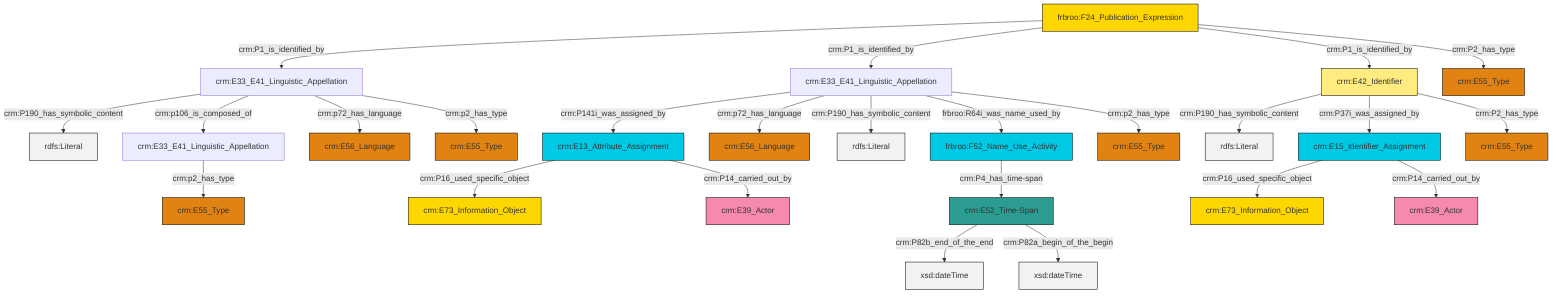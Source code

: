graph TD
classDef Literal fill:#f2f2f2,stroke:#000000;
classDef CRM_Entity fill:#FFFFFF,stroke:#000000;
classDef Temporal_Entity fill:#00C9E6, stroke:#000000;
classDef Type fill:#E18312, stroke:#000000;
classDef Time-Span fill:#2C9C91, stroke:#000000;
classDef Appellation fill:#FFEB7F, stroke:#000000;
classDef Place fill:#008836, stroke:#000000;
classDef Persistent_Item fill:#B266B2, stroke:#000000;
classDef Conceptual_Object fill:#FFD700, stroke:#000000;
classDef Physical_Thing fill:#D2B48C, stroke:#000000;
classDef Actor fill:#f58aad, stroke:#000000;
classDef PC_Classes fill:#4ce600, stroke:#000000;
classDef Multi fill:#cccccc,stroke:#000000;

4["crm:E15_Identifier_Assignment"]:::Temporal_Entity -->|crm:P16_used_specific_object| 5["crm:E73_Information_Object"]:::Conceptual_Object
6["crm:E33_E41_Linguistic_Appellation"]:::Default -->|crm:P141i_was_assigned_by| 7["crm:E13_Attribute_Assignment"]:::Temporal_Entity
8["crm:E33_E41_Linguistic_Appellation"]:::Default -->|crm:P190_has_symbolic_content| 9[rdfs:Literal]:::Literal
8["crm:E33_E41_Linguistic_Appellation"]:::Default -->|crm:p106_is_composed_of| 13["crm:E33_E41_Linguistic_Appellation"]:::Default
15["frbroo:F24_Publication_Expression"]:::Conceptual_Object -->|crm:P1_is_identified_by| 8["crm:E33_E41_Linguistic_Appellation"]:::Default
16["crm:E42_Identifier"]:::Appellation -->|crm:P190_has_symbolic_content| 17[rdfs:Literal]:::Literal
20["crm:E52_Time-Span"]:::Time-Span -->|crm:P82b_end_of_the_end| 21[xsd:dateTime]:::Literal
0["frbroo:F52_Name_Use_Activity"]:::Temporal_Entity -->|crm:P4_has_time-span| 20["crm:E52_Time-Span"]:::Time-Span
15["frbroo:F24_Publication_Expression"]:::Conceptual_Object -->|crm:P1_is_identified_by| 6["crm:E33_E41_Linguistic_Appellation"]:::Default
8["crm:E33_E41_Linguistic_Appellation"]:::Default -->|crm:p72_has_language| 23["crm:E56_Language"]:::Type
6["crm:E33_E41_Linguistic_Appellation"]:::Default -->|crm:p72_has_language| 26["crm:E56_Language"]:::Type
16["crm:E42_Identifier"]:::Appellation -->|crm:P37i_was_assigned_by| 4["crm:E15_Identifier_Assignment"]:::Temporal_Entity
20["crm:E52_Time-Span"]:::Time-Span -->|crm:P82a_begin_of_the_begin| 32[xsd:dateTime]:::Literal
13["crm:E33_E41_Linguistic_Appellation"]:::Default -->|crm:p2_has_type| 24["crm:E55_Type"]:::Type
6["crm:E33_E41_Linguistic_Appellation"]:::Default -->|crm:P190_has_symbolic_content| 34[rdfs:Literal]:::Literal
4["crm:E15_Identifier_Assignment"]:::Temporal_Entity -->|crm:P14_carried_out_by| 18["crm:E39_Actor"]:::Actor
6["crm:E33_E41_Linguistic_Appellation"]:::Default -->|frbroo:R64i_was_name_used_by| 0["frbroo:F52_Name_Use_Activity"]:::Temporal_Entity
8["crm:E33_E41_Linguistic_Appellation"]:::Default -->|crm:p2_has_type| 2["crm:E55_Type"]:::Type
16["crm:E42_Identifier"]:::Appellation -->|crm:P2_has_type| 10["crm:E55_Type"]:::Type
7["crm:E13_Attribute_Assignment"]:::Temporal_Entity -->|crm:P16_used_specific_object| 29["crm:E73_Information_Object"]:::Conceptual_Object
7["crm:E13_Attribute_Assignment"]:::Temporal_Entity -->|crm:P14_carried_out_by| 27["crm:E39_Actor"]:::Actor
15["frbroo:F24_Publication_Expression"]:::Conceptual_Object -->|crm:P1_is_identified_by| 16["crm:E42_Identifier"]:::Appellation
15["frbroo:F24_Publication_Expression"]:::Conceptual_Object -->|crm:P2_has_type| 40["crm:E55_Type"]:::Type
6["crm:E33_E41_Linguistic_Appellation"]:::Default -->|crm:p2_has_type| 38["crm:E55_Type"]:::Type